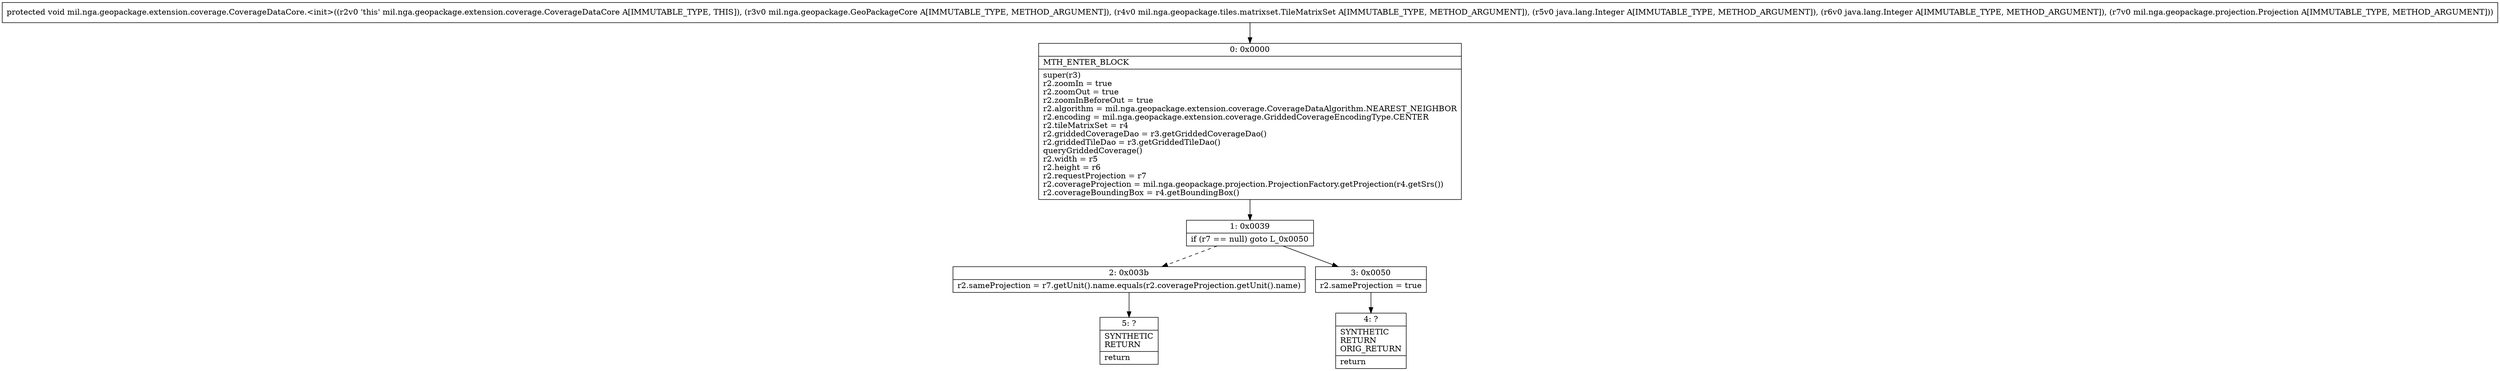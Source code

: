 digraph "CFG formil.nga.geopackage.extension.coverage.CoverageDataCore.\<init\>(Lmil\/nga\/geopackage\/GeoPackageCore;Lmil\/nga\/geopackage\/tiles\/matrixset\/TileMatrixSet;Ljava\/lang\/Integer;Ljava\/lang\/Integer;Lmil\/nga\/geopackage\/projection\/Projection;)V" {
Node_0 [shape=record,label="{0\:\ 0x0000|MTH_ENTER_BLOCK\l|super(r3)\lr2.zoomIn = true\lr2.zoomOut = true\lr2.zoomInBeforeOut = true\lr2.algorithm = mil.nga.geopackage.extension.coverage.CoverageDataAlgorithm.NEAREST_NEIGHBOR\lr2.encoding = mil.nga.geopackage.extension.coverage.GriddedCoverageEncodingType.CENTER\lr2.tileMatrixSet = r4\lr2.griddedCoverageDao = r3.getGriddedCoverageDao()\lr2.griddedTileDao = r3.getGriddedTileDao()\lqueryGriddedCoverage()\lr2.width = r5\lr2.height = r6\lr2.requestProjection = r7\lr2.coverageProjection = mil.nga.geopackage.projection.ProjectionFactory.getProjection(r4.getSrs())\lr2.coverageBoundingBox = r4.getBoundingBox()\l}"];
Node_1 [shape=record,label="{1\:\ 0x0039|if (r7 == null) goto L_0x0050\l}"];
Node_2 [shape=record,label="{2\:\ 0x003b|r2.sameProjection = r7.getUnit().name.equals(r2.coverageProjection.getUnit().name)\l}"];
Node_3 [shape=record,label="{3\:\ 0x0050|r2.sameProjection = true\l}"];
Node_4 [shape=record,label="{4\:\ ?|SYNTHETIC\lRETURN\lORIG_RETURN\l|return\l}"];
Node_5 [shape=record,label="{5\:\ ?|SYNTHETIC\lRETURN\l|return\l}"];
MethodNode[shape=record,label="{protected void mil.nga.geopackage.extension.coverage.CoverageDataCore.\<init\>((r2v0 'this' mil.nga.geopackage.extension.coverage.CoverageDataCore A[IMMUTABLE_TYPE, THIS]), (r3v0 mil.nga.geopackage.GeoPackageCore A[IMMUTABLE_TYPE, METHOD_ARGUMENT]), (r4v0 mil.nga.geopackage.tiles.matrixset.TileMatrixSet A[IMMUTABLE_TYPE, METHOD_ARGUMENT]), (r5v0 java.lang.Integer A[IMMUTABLE_TYPE, METHOD_ARGUMENT]), (r6v0 java.lang.Integer A[IMMUTABLE_TYPE, METHOD_ARGUMENT]), (r7v0 mil.nga.geopackage.projection.Projection A[IMMUTABLE_TYPE, METHOD_ARGUMENT])) }"];
MethodNode -> Node_0;
Node_0 -> Node_1;
Node_1 -> Node_2[style=dashed];
Node_1 -> Node_3;
Node_2 -> Node_5;
Node_3 -> Node_4;
}

